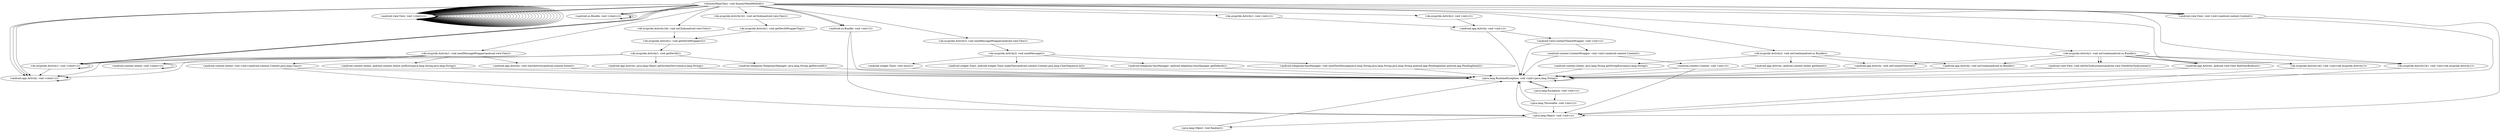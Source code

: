 digraph "callgraph" {
    "<dummyMainClass: void dummyMainMethod()>"
    "<de.ecspride.Activity1: void <clinit>()>"
    "<dummyMainClass: void dummyMainMethod()>"->"<de.ecspride.Activity1: void <clinit>()>";
    "<dummyMainClass: void dummyMainMethod()>"->"<de.ecspride.Activity1: void <clinit>()>";
    "<android.view.View: void <clinit>()>"
    "<dummyMainClass: void dummyMainMethod()>"->"<android.view.View: void <clinit>()>";
    "<android.os.Bundle: void <clinit>()>"
    "<dummyMainClass: void dummyMainMethod()>"->"<android.os.Bundle: void <clinit>()>";
    "<android.app.Activity: void <clinit>()>"
    "<dummyMainClass: void dummyMainMethod()>"->"<android.app.Activity: void <clinit>()>";
    "<dummyMainClass: void dummyMainMethod()>"->"<android.view.View: void <clinit>()>";
    "<dummyMainClass: void dummyMainMethod()>"->"<android.view.View: void <clinit>()>";
    "<dummyMainClass: void dummyMainMethod()>"->"<android.app.Activity: void <clinit>()>";
    "<dummyMainClass: void dummyMainMethod()>"->"<de.ecspride.Activity1: void <clinit>()>";
    "<dummyMainClass: void dummyMainMethod()>"->"<android.view.View: void <clinit>()>";
    "<dummyMainClass: void dummyMainMethod()>"->"<android.os.Bundle: void <clinit>()>";
    "<dummyMainClass: void dummyMainMethod()>"->"<android.app.Activity: void <clinit>()>";
    "<de.ecspride.Activity1: void <clinit>()>"->"<de.ecspride.Activity1: void <clinit>()>";
    "<de.ecspride.Activity1: void <clinit>()>"->"<android.app.Activity: void <clinit>()>";
    "<android.view.View: void <clinit>()>"->"<android.view.View: void <clinit>()>";
    "<android.view.View: void <clinit>()>"->"<android.view.View: void <clinit>()>";
    "<android.view.View: void <clinit>()>"->"<android.view.View: void <clinit>()>";
    "<android.view.View: void <clinit>()>"->"<android.view.View: void <clinit>()>";
    "<android.view.View: void <clinit>()>"->"<android.view.View: void <clinit>()>";
    "<android.view.View: void <clinit>()>"->"<android.view.View: void <clinit>()>";
    "<android.view.View: void <clinit>()>"->"<android.view.View: void <clinit>()>";
    "<android.view.View: void <clinit>()>"->"<android.view.View: void <clinit>()>";
    "<android.view.View: void <clinit>()>"->"<android.view.View: void <clinit>()>";
    "<android.view.View: void <clinit>()>"->"<android.view.View: void <clinit>()>";
    "<android.view.View: void <clinit>()>"->"<android.view.View: void <clinit>()>";
    "<android.view.View: void <clinit>()>"->"<android.view.View: void <clinit>()>";
    "<android.view.View: void <clinit>()>"->"<android.view.View: void <clinit>()>";
    "<android.view.View: void <clinit>()>"->"<android.view.View: void <clinit>()>";
    "<android.view.View: void <clinit>()>"->"<android.view.View: void <clinit>()>";
    "<android.view.View: void <clinit>()>"->"<android.view.View: void <clinit>()>";
    "<android.view.View: void <clinit>()>"->"<android.view.View: void <clinit>()>";
    "<android.view.View: void <clinit>()>"->"<android.view.View: void <clinit>()>";
    "<android.view.View: void <clinit>()>"->"<android.view.View: void <clinit>()>";
    "<android.view.View: void <clinit>()>"->"<android.view.View: void <clinit>()>";
    "<android.view.View: void <clinit>()>"->"<android.view.View: void <clinit>()>";
    "<android.view.View: void <clinit>()>"->"<android.view.View: void <clinit>()>";
    "<android.view.View: void <clinit>()>"->"<android.view.View: void <clinit>()>";
    "<android.view.View: void <clinit>()>"->"<android.view.View: void <clinit>()>";
    "<android.view.View: void <clinit>()>"->"<android.view.View: void <clinit>()>";
    "<android.view.View: void <clinit>()>"->"<android.view.View: void <clinit>()>";
    "<android.view.View: void <clinit>()>"->"<android.view.View: void <clinit>()>";
    "<android.view.View: void <clinit>()>"->"<android.view.View: void <clinit>()>";
    "<android.view.View: void <clinit>()>"->"<android.view.View: void <clinit>()>";
    "<android.view.View: void <clinit>()>"->"<android.view.View: void <clinit>()>";
    "<android.view.View: void <clinit>()>"->"<android.view.View: void <clinit>()>";
    "<android.view.View: void <clinit>()>"->"<android.view.View: void <clinit>()>";
    "<android.view.View: void <clinit>()>"->"<android.view.View: void <clinit>()>";
    "<android.view.View: void <clinit>()>"->"<android.view.View: void <clinit>()>";
    "<android.view.View: void <clinit>()>"->"<android.view.View: void <clinit>()>";
    "<android.view.View: void <clinit>()>"->"<android.view.View: void <clinit>()>";
    "<android.view.View: void <clinit>()>"->"<android.view.View: void <clinit>()>";
    "<android.view.View: void <clinit>()>"->"<android.view.View: void <clinit>()>";
    "<android.view.View: void <clinit>()>"->"<android.view.View: void <clinit>()>";
    "<android.view.View: void <clinit>()>"->"<android.view.View: void <clinit>()>";
    "<android.view.View: void <clinit>()>"->"<android.view.View: void <clinit>()>";
    "<android.os.Bundle: void <clinit>()>"->"<android.os.Bundle: void <clinit>()>";
    "<android.os.Bundle: void <clinit>()>"->"<android.os.Bundle: void <clinit>()>";
    "<android.app.Activity: void <clinit>()>"->"<android.app.Activity: void <clinit>()>";
    "<de.ecspride.Activity1: void <init>()>"
    "<dummyMainClass: void dummyMainMethod()>"->"<de.ecspride.Activity1: void <init>()>";
    "<de.ecspride.Activity1: void onCreate(android.os.Bundle)>"
    "<dummyMainClass: void dummyMainMethod()>"->"<de.ecspride.Activity1: void onCreate(android.os.Bundle)>";
    "<de.ecspride.Activity1: void sendMessageWrapper(android.view.View)>"
    "<dummyMainClass: void dummyMainMethod()>"->"<de.ecspride.Activity1: void sendMessageWrapper(android.view.View)>";
    "<android.os.Bundle: void <init>()>"
    "<dummyMainClass: void dummyMainMethod()>"->"<android.os.Bundle: void <init>()>";
    "<de.ecspride.Activity1$2: void <init>(de.ecspride.Activity1)>"
    "<dummyMainClass: void dummyMainMethod()>"->"<de.ecspride.Activity1$2: void <init>(de.ecspride.Activity1)>";
    "<de.ecspride.Activity1$2: void onClick(android.view.View)>"
    "<dummyMainClass: void dummyMainMethod()>"->"<de.ecspride.Activity1$2: void onClick(android.view.View)>";
    "<android.view.View: void <init>(android.content.Context)>"
    "<dummyMainClass: void dummyMainMethod()>"->"<android.view.View: void <init>(android.content.Context)>";
    "<dummyMainClass: void dummyMainMethod()>"->"<android.view.View: void <init>(android.content.Context)>";
    "<de.ecspride.Activity1$1: void <init>(de.ecspride.Activity1)>"
    "<dummyMainClass: void dummyMainMethod()>"->"<de.ecspride.Activity1$1: void <init>(de.ecspride.Activity1)>";
    "<de.ecspride.Activity1$1: void onClick(android.view.View)>"
    "<dummyMainClass: void dummyMainMethod()>"->"<de.ecspride.Activity1$1: void onClick(android.view.View)>";
    "<dummyMainClass: void dummyMainMethod()>"->"<android.view.View: void <init>(android.content.Context)>";
    "<de.ecspride.Activity2: void <init>()>"
    "<dummyMainClass: void dummyMainMethod()>"->"<de.ecspride.Activity2: void <init>()>";
    "<de.ecspride.Activity2: void onCreate(android.os.Bundle)>"
    "<dummyMainClass: void dummyMainMethod()>"->"<de.ecspride.Activity2: void onCreate(android.os.Bundle)>";
    "<de.ecspride.Activity2: void sendMessageWrapper(android.view.View)>"
    "<dummyMainClass: void dummyMainMethod()>"->"<de.ecspride.Activity2: void sendMessageWrapper(android.view.View)>";
    "<dummyMainClass: void dummyMainMethod()>"->"<android.os.Bundle: void <init>()>";
    "<dummyMainClass: void dummyMainMethod()>"->"<android.view.View: void <init>(android.content.Context)>";
    "<android.content.Intent: void <clinit>()>"
    "<de.ecspride.Activity1: void sendMessageWrapper(android.view.View)>"->"<android.content.Intent: void <clinit>()>";
    "<de.ecspride.Activity1: void sendMessageWrapper(android.view.View)>"->"<android.app.Activity: void <clinit>()>";
    "<de.ecspride.Activity1: void sendMessageWrapper(android.view.View)>"->"<de.ecspride.Activity1: void <clinit>()>";
    "<android.content.Intent: void <clinit>()>"->"<android.content.Intent: void <clinit>()>";
    "<android.app.Activity: void <init>()>"
    "<de.ecspride.Activity1: void <init>()>"->"<android.app.Activity: void <init>()>";
    "<android.app.Activity: void onCreate(android.os.Bundle)>"
    "<de.ecspride.Activity1: void onCreate(android.os.Bundle)>"->"<android.app.Activity: void onCreate(android.os.Bundle)>";
    "<android.app.Activity: void setContentView(int)>"
    "<de.ecspride.Activity1: void onCreate(android.os.Bundle)>"->"<android.app.Activity: void setContentView(int)>";
    "<android.app.Activity: android.view.View findViewById(int)>"
    "<de.ecspride.Activity1: void onCreate(android.os.Bundle)>"->"<android.app.Activity: android.view.View findViewById(int)>";
    "<de.ecspride.Activity1: void onCreate(android.os.Bundle)>"->"<android.app.Activity: android.view.View findViewById(int)>";
    "<de.ecspride.Activity1: void onCreate(android.os.Bundle)>"->"<de.ecspride.Activity1$1: void <init>(de.ecspride.Activity1)>";
    "<android.view.View: void setOnClickListener(android.view.View$OnClickListener)>"
    "<de.ecspride.Activity1: void onCreate(android.os.Bundle)>"->"<android.view.View: void setOnClickListener(android.view.View$OnClickListener)>";
    "<de.ecspride.Activity1: void onCreate(android.os.Bundle)>"->"<android.view.View: void setOnClickListener(android.view.View$OnClickListener)>";
    "<de.ecspride.Activity1: void onCreate(android.os.Bundle)>"->"<de.ecspride.Activity1$2: void <init>(de.ecspride.Activity1)>";
    "<android.content.Intent: void <init>(android.content.Context,java.lang.Class)>"
    "<de.ecspride.Activity1: void sendMessageWrapper(android.view.View)>"->"<android.content.Intent: void <init>(android.content.Context,java.lang.Class)>";
    "<android.content.Intent: android.content.Intent putExtra(java.lang.String,java.lang.String)>"
    "<de.ecspride.Activity1: void sendMessageWrapper(android.view.View)>"->"<android.content.Intent: android.content.Intent putExtra(java.lang.String,java.lang.String)>";
    "<android.app.Activity: void startActivity(android.content.Intent)>"
    "<de.ecspride.Activity1: void sendMessageWrapper(android.view.View)>"->"<android.app.Activity: void startActivity(android.content.Intent)>";
    "<java.lang.Object: void <init>()>"
    "<android.os.Bundle: void <init>()>"->"<java.lang.Object: void <init>()>";
    "<java.lang.RuntimeException: void <init>(java.lang.String)>"
    "<android.os.Bundle: void <init>()>"->"<java.lang.RuntimeException: void <init>(java.lang.String)>";
    "<java.lang.Object: void finalize()>"
    "<java.lang.Object: void <init>()>"->"<java.lang.Object: void finalize()>";
    "<de.ecspride.Activity1$2: void <init>(de.ecspride.Activity1)>"->"<java.lang.Object: void <init>()>";
    "<de.ecspride.Activity1: void getDevIdWrapper2()>"
    "<de.ecspride.Activity1$2: void onClick(android.view.View)>"->"<de.ecspride.Activity1: void getDevIdWrapper2()>";
    "<android.view.View: void <init>(android.content.Context)>"->"<java.lang.Object: void <init>()>";
    "<android.view.View: void <init>(android.content.Context)>"->"<java.lang.RuntimeException: void <init>(java.lang.String)>";
    "<de.ecspride.Activity1$1: void <init>(de.ecspride.Activity1)>"->"<java.lang.Object: void <init>()>";
    "<de.ecspride.Activity1: void getDevIdWrapperTop()>"
    "<de.ecspride.Activity1$1: void onClick(android.view.View)>"->"<de.ecspride.Activity1: void getDevIdWrapperTop()>";
    "<de.ecspride.Activity2: void <init>()>"->"<android.app.Activity: void <init>()>";
    "<de.ecspride.Activity2: void onCreate(android.os.Bundle)>"->"<android.app.Activity: void onCreate(android.os.Bundle)>";
    "<android.app.Activity: android.content.Intent getIntent()>"
    "<de.ecspride.Activity2: void onCreate(android.os.Bundle)>"->"<android.app.Activity: android.content.Intent getIntent()>";
    "<de.ecspride.Activity2: void onCreate(android.os.Bundle)>"->"<android.app.Activity: void setContentView(int)>";
    "<android.content.Intent: java.lang.String getStringExtra(java.lang.String)>"
    "<de.ecspride.Activity2: void onCreate(android.os.Bundle)>"->"<android.content.Intent: java.lang.String getStringExtra(java.lang.String)>";
    "<de.ecspride.Activity2: void sendMessage()>"
    "<de.ecspride.Activity2: void sendMessageWrapper(android.view.View)>"->"<de.ecspride.Activity2: void sendMessage()>";
    "<android.widget.Toast: android.widget.Toast makeText(android.content.Context,java.lang.CharSequence,int)>"
    "<de.ecspride.Activity2: void sendMessage()>"->"<android.widget.Toast: android.widget.Toast makeText(android.content.Context,java.lang.CharSequence,int)>";
    "<android.telephony.SmsManager: android.telephony.SmsManager getDefault()>"
    "<de.ecspride.Activity2: void sendMessage()>"->"<android.telephony.SmsManager: android.telephony.SmsManager getDefault()>";
    "<android.view.ContextThemeWrapper: void <init>()>"
    "<android.app.Activity: void <init>()>"->"<android.view.ContextThemeWrapper: void <init>()>";
    "<android.app.Activity: void <init>()>"->"<java.lang.RuntimeException: void <init>(java.lang.String)>";
    "<android.app.Activity: void onCreate(android.os.Bundle)>"->"<java.lang.RuntimeException: void <init>(java.lang.String)>";
    "<android.app.Activity: void setContentView(int)>"->"<java.lang.RuntimeException: void <init>(java.lang.String)>";
    "<android.app.Activity: android.view.View findViewById(int)>"->"<java.lang.RuntimeException: void <init>(java.lang.String)>";
    "<android.view.View: void setOnClickListener(android.view.View$OnClickListener)>"->"<java.lang.RuntimeException: void <init>(java.lang.String)>";
    "<android.content.Intent: void <init>(android.content.Context,java.lang.Class)>"->"<java.lang.Object: void <init>()>";
    "<android.content.Intent: void <init>(android.content.Context,java.lang.Class)>"->"<java.lang.RuntimeException: void <init>(java.lang.String)>";
    "<android.content.Intent: android.content.Intent putExtra(java.lang.String,java.lang.String)>"->"<java.lang.RuntimeException: void <init>(java.lang.String)>";
    "<android.app.Activity: void startActivity(android.content.Intent)>"->"<java.lang.RuntimeException: void <init>(java.lang.String)>";
    "<java.lang.Object: void <init>()>"->"<java.lang.RuntimeException: void <init>(java.lang.String)>";
    "<java.lang.Exception: void <init>()>"
    "<java.lang.RuntimeException: void <init>(java.lang.String)>"->"<java.lang.Exception: void <init>()>";
    "<java.lang.RuntimeException: void <init>(java.lang.String)>"->"<java.lang.RuntimeException: void <init>(java.lang.String)>";
    "<java.lang.Object: void finalize()>"->"<java.lang.RuntimeException: void <init>(java.lang.String)>";
    "<de.ecspride.Activity1: void getDevId()>"
    "<de.ecspride.Activity1: void getDevIdWrapper2()>"->"<de.ecspride.Activity1: void getDevId()>";
    "<de.ecspride.Activity1: void getDevId()>"->"<de.ecspride.Activity1: void <clinit>()>";
    "<de.ecspride.Activity1: void getDevId()>"->"<android.app.Activity: void <clinit>()>";
    "<de.ecspride.Activity1: void getDevIdWrapperTop()>"->"<de.ecspride.Activity1: void getDevIdWrapper2()>";
    "<android.app.Activity: android.content.Intent getIntent()>"->"<java.lang.RuntimeException: void <init>(java.lang.String)>";
    "<android.content.Intent: java.lang.String getStringExtra(java.lang.String)>"->"<java.lang.RuntimeException: void <init>(java.lang.String)>";
    "<android.widget.Toast: void show()>"
    "<de.ecspride.Activity2: void sendMessage()>"->"<android.widget.Toast: void show()>";
    "<android.telephony.SmsManager: void sendTextMessage(java.lang.String,java.lang.String,java.lang.String,android.app.PendingIntent,android.app.PendingIntent)>"
    "<de.ecspride.Activity2: void sendMessage()>"->"<android.telephony.SmsManager: void sendTextMessage(java.lang.String,java.lang.String,java.lang.String,android.app.PendingIntent,android.app.PendingIntent)>";
    "<android.widget.Toast: android.widget.Toast makeText(android.content.Context,java.lang.CharSequence,int)>"->"<java.lang.RuntimeException: void <init>(java.lang.String)>";
    "<android.telephony.SmsManager: android.telephony.SmsManager getDefault()>"->"<java.lang.RuntimeException: void <init>(java.lang.String)>";
    "<android.content.ContextWrapper: void <init>(android.content.Context)>"
    "<android.view.ContextThemeWrapper: void <init>()>"->"<android.content.ContextWrapper: void <init>(android.content.Context)>";
    "<android.view.ContextThemeWrapper: void <init>()>"->"<java.lang.RuntimeException: void <init>(java.lang.String)>";
    "<java.lang.Throwable: void <init>()>"
    "<java.lang.Exception: void <init>()>"->"<java.lang.Throwable: void <init>()>";
    "<java.lang.Exception: void <init>()>"->"<java.lang.RuntimeException: void <init>(java.lang.String)>";
    "<android.app.Activity: java.lang.Object getSystemService(java.lang.String)>"
    "<de.ecspride.Activity1: void getDevId()>"->"<android.app.Activity: java.lang.Object getSystemService(java.lang.String)>";
    "<android.telephony.TelephonyManager: java.lang.String getDeviceId()>"
    "<de.ecspride.Activity1: void getDevId()>"->"<android.telephony.TelephonyManager: java.lang.String getDeviceId()>";
    "<android.widget.Toast: void show()>"->"<java.lang.RuntimeException: void <init>(java.lang.String)>";
    "<android.telephony.SmsManager: void sendTextMessage(java.lang.String,java.lang.String,java.lang.String,android.app.PendingIntent,android.app.PendingIntent)>"->"<java.lang.RuntimeException: void <init>(java.lang.String)>";
    "<android.content.Context: void <init>()>"
    "<android.content.ContextWrapper: void <init>(android.content.Context)>"->"<android.content.Context: void <init>()>";
    "<android.content.ContextWrapper: void <init>(android.content.Context)>"->"<java.lang.RuntimeException: void <init>(java.lang.String)>";
    "<java.lang.Throwable: void <init>()>"->"<java.lang.Object: void <init>()>";
    "<java.lang.Throwable: void <init>()>"->"<java.lang.RuntimeException: void <init>(java.lang.String)>";
    "<android.app.Activity: java.lang.Object getSystemService(java.lang.String)>"->"<java.lang.RuntimeException: void <init>(java.lang.String)>";
    "<android.telephony.TelephonyManager: java.lang.String getDeviceId()>"->"<java.lang.RuntimeException: void <init>(java.lang.String)>";
    "<android.content.Context: void <init>()>"->"<java.lang.Object: void <init>()>";
    "<android.content.Context: void <init>()>"->"<java.lang.RuntimeException: void <init>(java.lang.String)>";
}
